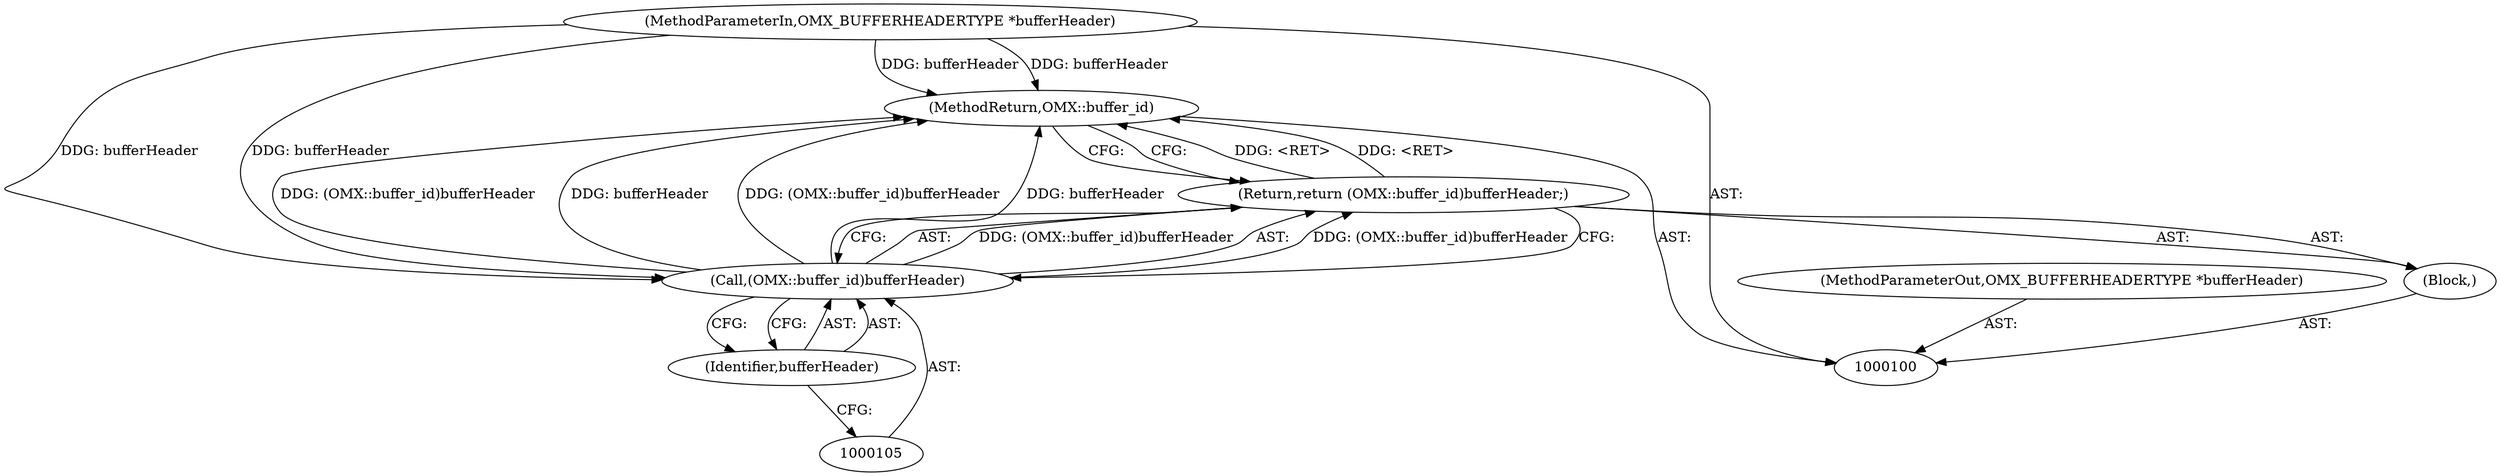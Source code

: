 digraph "1_Android_3cb1b6944e776863aea316e25fdc16d7f9962902_0" {
"1000107" [label="(MethodReturn,OMX::buffer_id)"];
"1000101" [label="(MethodParameterIn,OMX_BUFFERHEADERTYPE *bufferHeader)"];
"1000117" [label="(MethodParameterOut,OMX_BUFFERHEADERTYPE *bufferHeader)"];
"1000102" [label="(Block,)"];
"1000104" [label="(Call,(OMX::buffer_id)bufferHeader)"];
"1000106" [label="(Identifier,bufferHeader)"];
"1000103" [label="(Return,return (OMX::buffer_id)bufferHeader;)"];
"1000107" -> "1000100"  [label="AST: "];
"1000107" -> "1000103"  [label="CFG: "];
"1000103" -> "1000107"  [label="DDG: <RET>"];
"1000104" -> "1000107"  [label="DDG: (OMX::buffer_id)bufferHeader"];
"1000104" -> "1000107"  [label="DDG: bufferHeader"];
"1000101" -> "1000107"  [label="DDG: bufferHeader"];
"1000101" -> "1000100"  [label="AST: "];
"1000101" -> "1000107"  [label="DDG: bufferHeader"];
"1000101" -> "1000104"  [label="DDG: bufferHeader"];
"1000117" -> "1000100"  [label="AST: "];
"1000102" -> "1000100"  [label="AST: "];
"1000103" -> "1000102"  [label="AST: "];
"1000104" -> "1000103"  [label="AST: "];
"1000104" -> "1000106"  [label="CFG: "];
"1000105" -> "1000104"  [label="AST: "];
"1000106" -> "1000104"  [label="AST: "];
"1000103" -> "1000104"  [label="CFG: "];
"1000104" -> "1000107"  [label="DDG: (OMX::buffer_id)bufferHeader"];
"1000104" -> "1000107"  [label="DDG: bufferHeader"];
"1000104" -> "1000103"  [label="DDG: (OMX::buffer_id)bufferHeader"];
"1000101" -> "1000104"  [label="DDG: bufferHeader"];
"1000106" -> "1000104"  [label="AST: "];
"1000106" -> "1000105"  [label="CFG: "];
"1000104" -> "1000106"  [label="CFG: "];
"1000103" -> "1000102"  [label="AST: "];
"1000103" -> "1000104"  [label="CFG: "];
"1000104" -> "1000103"  [label="AST: "];
"1000107" -> "1000103"  [label="CFG: "];
"1000103" -> "1000107"  [label="DDG: <RET>"];
"1000104" -> "1000103"  [label="DDG: (OMX::buffer_id)bufferHeader"];
}
